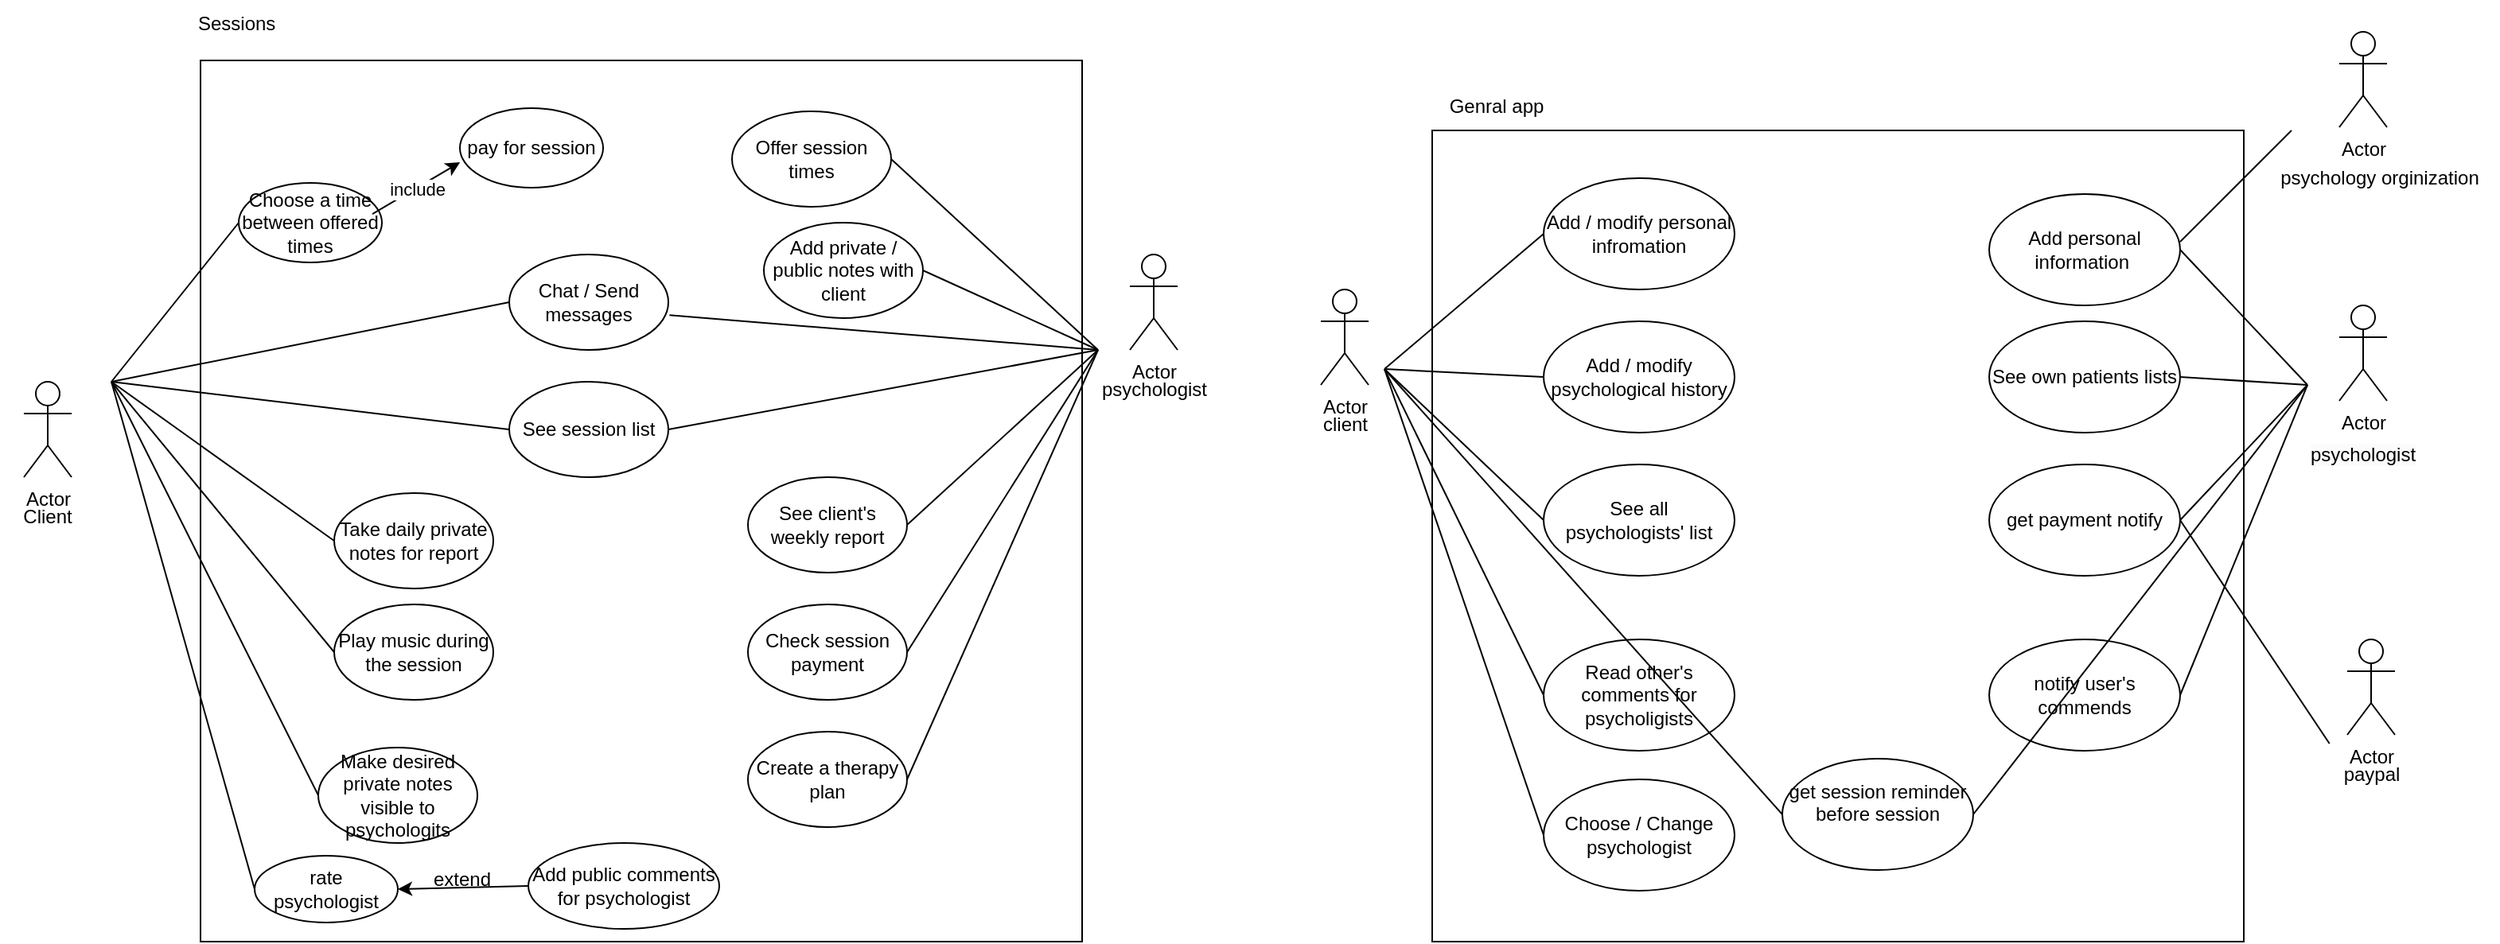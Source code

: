 <mxfile version="24.8.8">
  <diagram name="Page-1" id="b5b7bab2-c9e2-2cf4-8b2a-24fd1a2a6d21">
    <mxGraphModel dx="1908" dy="3616" grid="1" gridSize="10" guides="1" tooltips="1" connect="1" arrows="1" fold="1" page="1" pageScale="1" pageWidth="827" pageHeight="1169" background="none" math="0" shadow="0">
      <root>
        <mxCell id="0" />
        <mxCell id="1" parent="0" />
        <mxCell id="3qdfxk0Ov2vLYJv6HYns-1" value="Actor" style="shape=umlActor;verticalLabelPosition=bottom;verticalAlign=top;html=1;outlineConnect=0;" vertex="1" parent="1">
          <mxGeometry x="35" y="-2050" width="30" height="60" as="geometry" />
        </mxCell>
        <mxCell id="3qdfxk0Ov2vLYJv6HYns-5" value="&lt;span style=&quot;color: rgba(0, 0, 0, 0); font-family: monospace; font-size: 0px; text-align: start; text-wrap-mode: nowrap;&quot;&gt;%3CmxGraphModel%3E%3Croot%3E%3CmxCell%20id%3D%220%22%2F%3E%3CmxCell%20id%3D%221%22%20parent%3D%220%22%2F%3E%3CmxCell%20id%3D%222%22%20value%3D%22%22%20style%3D%22ellipse%3BwhiteSpace%3Dwrap%3Bhtml%3D1%3BfillColor%3Dnone%3B%22%20vertex%3D%221%22%20parent%3D%221%22%3E%3CmxGeometry%20x%3D%22270%22%20y%3D%22-810%22%20width%3D%22100%22%20height%3D%2260%22%20as%3D%22geometry%22%2F%3E%3C%2FmxCell%3E%3C%2Froot%3E%3C%2FmxGraphModel%3E&lt;/span&gt;" style="whiteSpace=wrap;html=1;aspect=fixed;fillColor=none;" vertex="1" parent="1">
          <mxGeometry x="146" y="-2252" width="554" height="554" as="geometry" />
        </mxCell>
        <mxCell id="3qdfxk0Ov2vLYJv6HYns-9" value="Client" style="text;html=1;align=center;verticalAlign=middle;whiteSpace=wrap;rounded=0;" vertex="1" parent="1">
          <mxGeometry x="20" y="-1980" width="60" height="30" as="geometry" />
        </mxCell>
        <mxCell id="3qdfxk0Ov2vLYJv6HYns-10" value="Actor" style="shape=umlActor;verticalLabelPosition=bottom;verticalAlign=top;html=1;outlineConnect=0;" vertex="1" parent="1">
          <mxGeometry x="730" y="-2130" width="30" height="60" as="geometry" />
        </mxCell>
        <mxCell id="3qdfxk0Ov2vLYJv6HYns-12" value="psychologist" style="text;html=1;align=center;verticalAlign=middle;resizable=0;points=[];autosize=1;strokeColor=none;fillColor=none;" vertex="1" parent="1">
          <mxGeometry x="700" y="-2060" width="90" height="30" as="geometry" />
        </mxCell>
        <mxCell id="3qdfxk0Ov2vLYJv6HYns-14" value="Sessions&amp;nbsp;" style="text;html=1;align=center;verticalAlign=middle;resizable=0;points=[];autosize=1;strokeColor=none;fillColor=none;" vertex="1" parent="1">
          <mxGeometry x="130" y="-2290" width="80" height="30" as="geometry" />
        </mxCell>
        <mxCell id="3qdfxk0Ov2vLYJv6HYns-16" value="Choose a time between offered times" style="ellipse;whiteSpace=wrap;html=1;fillColor=none;" vertex="1" parent="1">
          <mxGeometry x="170" y="-2175" width="90" height="50" as="geometry" />
        </mxCell>
        <mxCell id="3qdfxk0Ov2vLYJv6HYns-18" value="See session list" style="ellipse;whiteSpace=wrap;html=1;fillColor=none;" vertex="1" parent="1">
          <mxGeometry x="340" y="-2050" width="100" height="60" as="geometry" />
        </mxCell>
        <mxCell id="3qdfxk0Ov2vLYJv6HYns-19" value="Play music during the session" style="ellipse;whiteSpace=wrap;html=1;fillColor=none;" vertex="1" parent="1">
          <mxGeometry x="230" y="-1910" width="100" height="60" as="geometry" />
        </mxCell>
        <mxCell id="3qdfxk0Ov2vLYJv6HYns-20" value="Take daily private notes for report" style="ellipse;whiteSpace=wrap;html=1;fillColor=none;" vertex="1" parent="1">
          <mxGeometry x="230" y="-1980" width="100" height="60" as="geometry" />
        </mxCell>
        <mxCell id="3qdfxk0Ov2vLYJv6HYns-21" value="Make desired private notes visible to psychologits" style="ellipse;whiteSpace=wrap;html=1;fillColor=none;" vertex="1" parent="1">
          <mxGeometry x="220" y="-1820" width="100" height="60" as="geometry" />
        </mxCell>
        <mxCell id="3qdfxk0Ov2vLYJv6HYns-22" value="Chat / Send messages" style="ellipse;whiteSpace=wrap;html=1;fillColor=none;" vertex="1" parent="1">
          <mxGeometry x="340" y="-2130" width="100" height="60" as="geometry" />
        </mxCell>
        <mxCell id="3qdfxk0Ov2vLYJv6HYns-24" value="Add private / public notes with client" style="ellipse;whiteSpace=wrap;html=1;fillColor=none;" vertex="1" parent="1">
          <mxGeometry x="500" y="-2150" width="100" height="60" as="geometry" />
        </mxCell>
        <mxCell id="3qdfxk0Ov2vLYJv6HYns-25" value="See client&#39;s weekly report" style="ellipse;whiteSpace=wrap;html=1;fillColor=none;" vertex="1" parent="1">
          <mxGeometry x="490" y="-1990" width="100" height="60" as="geometry" />
        </mxCell>
        <mxCell id="3qdfxk0Ov2vLYJv6HYns-26" value="Check session payment" style="ellipse;whiteSpace=wrap;html=1;fillColor=none;" vertex="1" parent="1">
          <mxGeometry x="490" y="-1910" width="100" height="60" as="geometry" />
        </mxCell>
        <mxCell id="3qdfxk0Ov2vLYJv6HYns-27" value="Create a therapy plan" style="ellipse;whiteSpace=wrap;html=1;fillColor=none;" vertex="1" parent="1">
          <mxGeometry x="490" y="-1830" width="100" height="60" as="geometry" />
        </mxCell>
        <mxCell id="3qdfxk0Ov2vLYJv6HYns-28" value="Offer session times" style="ellipse;whiteSpace=wrap;html=1;fillColor=none;" vertex="1" parent="1">
          <mxGeometry x="480" y="-2220" width="100" height="60" as="geometry" />
        </mxCell>
        <mxCell id="3qdfxk0Ov2vLYJv6HYns-29" value="" style="endArrow=none;html=1;rounded=0;entryX=0;entryY=0.5;entryDx=0;entryDy=0;" edge="1" parent="1" target="3qdfxk0Ov2vLYJv6HYns-16">
          <mxGeometry width="50" height="50" relative="1" as="geometry">
            <mxPoint x="90" y="-2050" as="sourcePoint" />
            <mxPoint x="420" y="-2000" as="targetPoint" />
          </mxGeometry>
        </mxCell>
        <mxCell id="3qdfxk0Ov2vLYJv6HYns-32" value="" style="endArrow=none;html=1;rounded=0;entryX=0;entryY=0.5;entryDx=0;entryDy=0;" edge="1" parent="1" target="3qdfxk0Ov2vLYJv6HYns-18">
          <mxGeometry width="50" height="50" relative="1" as="geometry">
            <mxPoint x="90" y="-2050" as="sourcePoint" />
            <mxPoint x="220" y="-2080" as="targetPoint" />
          </mxGeometry>
        </mxCell>
        <mxCell id="3qdfxk0Ov2vLYJv6HYns-33" value="" style="endArrow=none;html=1;rounded=0;entryX=0;entryY=0.5;entryDx=0;entryDy=0;" edge="1" parent="1" target="3qdfxk0Ov2vLYJv6HYns-19">
          <mxGeometry width="50" height="50" relative="1" as="geometry">
            <mxPoint x="90" y="-2050" as="sourcePoint" />
            <mxPoint x="220" y="-2010" as="targetPoint" />
          </mxGeometry>
        </mxCell>
        <mxCell id="3qdfxk0Ov2vLYJv6HYns-34" value="" style="endArrow=none;html=1;rounded=0;entryX=0;entryY=0.5;entryDx=0;entryDy=0;" edge="1" parent="1" target="3qdfxk0Ov2vLYJv6HYns-20">
          <mxGeometry width="50" height="50" relative="1" as="geometry">
            <mxPoint x="90" y="-2050" as="sourcePoint" />
            <mxPoint x="210" y="-1930" as="targetPoint" />
          </mxGeometry>
        </mxCell>
        <mxCell id="3qdfxk0Ov2vLYJv6HYns-35" value="" style="endArrow=none;html=1;rounded=0;entryX=0;entryY=0.5;entryDx=0;entryDy=0;" edge="1" parent="1" target="3qdfxk0Ov2vLYJv6HYns-21">
          <mxGeometry width="50" height="50" relative="1" as="geometry">
            <mxPoint x="90" y="-2050" as="sourcePoint" />
            <mxPoint x="210" y="-1800" as="targetPoint" />
          </mxGeometry>
        </mxCell>
        <mxCell id="3qdfxk0Ov2vLYJv6HYns-36" value="" style="endArrow=none;html=1;rounded=0;exitX=1;exitY=0.5;exitDx=0;exitDy=0;" edge="1" parent="1" source="3qdfxk0Ov2vLYJv6HYns-28">
          <mxGeometry width="50" height="50" relative="1" as="geometry">
            <mxPoint x="360" y="-1980" as="sourcePoint" />
            <mxPoint x="710" y="-2070" as="targetPoint" />
          </mxGeometry>
        </mxCell>
        <mxCell id="3qdfxk0Ov2vLYJv6HYns-38" value="" style="endArrow=none;html=1;rounded=0;exitX=1;exitY=0.5;exitDx=0;exitDy=0;" edge="1" parent="1" source="3qdfxk0Ov2vLYJv6HYns-24">
          <mxGeometry width="50" height="50" relative="1" as="geometry">
            <mxPoint x="590" y="-2100" as="sourcePoint" />
            <mxPoint x="710" y="-2070" as="targetPoint" />
          </mxGeometry>
        </mxCell>
        <mxCell id="3qdfxk0Ov2vLYJv6HYns-40" value="" style="endArrow=none;html=1;rounded=0;exitX=1;exitY=0.5;exitDx=0;exitDy=0;" edge="1" parent="1" source="3qdfxk0Ov2vLYJv6HYns-26">
          <mxGeometry width="50" height="50" relative="1" as="geometry">
            <mxPoint x="600" y="-1950" as="sourcePoint" />
            <mxPoint x="710" y="-2070" as="targetPoint" />
          </mxGeometry>
        </mxCell>
        <mxCell id="3qdfxk0Ov2vLYJv6HYns-41" value="" style="endArrow=none;html=1;rounded=0;exitX=1;exitY=0.5;exitDx=0;exitDy=0;" edge="1" parent="1">
          <mxGeometry width="50" height="50" relative="1" as="geometry">
            <mxPoint x="590" y="-1800" as="sourcePoint" />
            <mxPoint x="710" y="-2070" as="targetPoint" />
          </mxGeometry>
        </mxCell>
        <mxCell id="3qdfxk0Ov2vLYJv6HYns-42" value="" style="endArrow=none;html=1;rounded=0;exitX=1.007;exitY=0.636;exitDx=0;exitDy=0;exitPerimeter=0;" edge="1" parent="1" source="3qdfxk0Ov2vLYJv6HYns-22">
          <mxGeometry width="50" height="50" relative="1" as="geometry">
            <mxPoint x="360" y="-1980" as="sourcePoint" />
            <mxPoint x="710" y="-2070" as="targetPoint" />
          </mxGeometry>
        </mxCell>
        <mxCell id="3qdfxk0Ov2vLYJv6HYns-43" value="" style="endArrow=none;html=1;rounded=0;exitX=0;exitY=0.5;exitDx=0;exitDy=0;" edge="1" parent="1" source="3qdfxk0Ov2vLYJv6HYns-22">
          <mxGeometry width="50" height="50" relative="1" as="geometry">
            <mxPoint x="450" y="-2090" as="sourcePoint" />
            <mxPoint x="90" y="-2050" as="targetPoint" />
          </mxGeometry>
        </mxCell>
        <mxCell id="3qdfxk0Ov2vLYJv6HYns-44" value="" style="endArrow=none;html=1;rounded=0;exitX=1;exitY=0.5;exitDx=0;exitDy=0;" edge="1" parent="1" source="3qdfxk0Ov2vLYJv6HYns-18">
          <mxGeometry width="50" height="50" relative="1" as="geometry">
            <mxPoint x="450" y="-2090" as="sourcePoint" />
            <mxPoint x="710" y="-2070" as="targetPoint" />
          </mxGeometry>
        </mxCell>
        <mxCell id="3qdfxk0Ov2vLYJv6HYns-49" value="&lt;span style=&quot;color: rgba(0, 0, 0, 0); font-family: monospace; font-size: 0px; text-align: start; text-wrap-mode: nowrap;&quot;&gt;%3CmxGraphModel%3E%3Croot%3E%3CmxCell%20id%3D%220%22%2F%3E%3CmxCell%20id%3D%221%22%20parent%3D%220%22%2F%3E%3CmxCell%20id%3D%222%22%20value%3D%22Add%20personal%20information%26amp%3Bnbsp%3B%22%20style%3D%22ellipse%3BwhiteSpace%3Dwrap%3Bhtml%3D1%3BfillColor%3Dnone%3B%22%20vertex%3D%221%22%20parent%3D%221%22%3E%3CmxGeometry%20x%3D%221360%22%20y%3D%22-1080%22%20width%3D%22120%22%20height%3D%2270%22%20as%3D%22geometry%22%2F%3E%3C%2FmxCell%3E%3C%2Froot%3E%3C%2FmxGraphModel%3E&lt;/span&gt;" style="whiteSpace=wrap;html=1;aspect=fixed;fillColor=none;" vertex="1" parent="1">
          <mxGeometry x="920" y="-2208" width="510" height="510" as="geometry" />
        </mxCell>
        <mxCell id="3qdfxk0Ov2vLYJv6HYns-50" value="Actor" style="shape=umlActor;verticalLabelPosition=bottom;verticalAlign=top;html=1;outlineConnect=0;" vertex="1" parent="1">
          <mxGeometry x="850" y="-2108" width="30" height="60" as="geometry" />
        </mxCell>
        <mxCell id="3qdfxk0Ov2vLYJv6HYns-52" value="client" style="text;html=1;align=center;verticalAlign=middle;resizable=0;points=[];autosize=1;strokeColor=none;fillColor=none;" vertex="1" parent="1">
          <mxGeometry x="840" y="-2038" width="50" height="30" as="geometry" />
        </mxCell>
        <mxCell id="3qdfxk0Ov2vLYJv6HYns-53" value="Actor" style="shape=umlActor;verticalLabelPosition=bottom;verticalAlign=top;html=1;outlineConnect=0;" vertex="1" parent="1">
          <mxGeometry x="1490" y="-2098" width="30" height="60" as="geometry" />
        </mxCell>
        <mxCell id="3qdfxk0Ov2vLYJv6HYns-54" value="&lt;span style=&quot;color: rgb(0, 0, 0); font-family: Helvetica; font-size: 12px; font-style: normal; font-variant-ligatures: normal; font-variant-caps: normal; font-weight: 400; letter-spacing: normal; orphans: 2; text-align: center; text-indent: 0px; text-transform: none; widows: 2; word-spacing: 0px; -webkit-text-stroke-width: 0px; white-space: nowrap; background-color: rgb(251, 251, 251); text-decoration-thickness: initial; text-decoration-style: initial; text-decoration-color: initial; display: inline !important; float: none;&quot;&gt;psychologist&lt;/span&gt;" style="text;whiteSpace=wrap;html=1;" vertex="1" parent="1">
          <mxGeometry x="1470" y="-2018" width="80" height="40" as="geometry" />
        </mxCell>
        <mxCell id="3qdfxk0Ov2vLYJv6HYns-55" value="Genral app" style="text;html=1;align=center;verticalAlign=middle;resizable=0;points=[];autosize=1;strokeColor=none;fillColor=none;" vertex="1" parent="1">
          <mxGeometry x="920" y="-2238" width="80" height="30" as="geometry" />
        </mxCell>
        <mxCell id="3qdfxk0Ov2vLYJv6HYns-56" value="Add / modify&amp;nbsp;personal infromation" style="ellipse;whiteSpace=wrap;html=1;fillColor=none;" vertex="1" parent="1">
          <mxGeometry x="990" y="-2178" width="120" height="70" as="geometry" />
        </mxCell>
        <mxCell id="3qdfxk0Ov2vLYJv6HYns-57" value="Add / modify psychological history" style="ellipse;whiteSpace=wrap;html=1;fillColor=none;" vertex="1" parent="1">
          <mxGeometry x="990" y="-2088" width="120" height="70" as="geometry" />
        </mxCell>
        <mxCell id="3qdfxk0Ov2vLYJv6HYns-59" value="See all&lt;div&gt;&amp;nbsp;psychologists&#39; list&amp;nbsp;&lt;/div&gt;" style="ellipse;whiteSpace=wrap;html=1;fillColor=none;" vertex="1" parent="1">
          <mxGeometry x="990" y="-1998" width="120" height="70" as="geometry" />
        </mxCell>
        <mxCell id="3qdfxk0Ov2vLYJv6HYns-60" value="Read other&#39;s comments for psycholigists" style="ellipse;whiteSpace=wrap;html=1;fillColor=none;" vertex="1" parent="1">
          <mxGeometry x="990" y="-1888" width="120" height="70" as="geometry" />
        </mxCell>
        <mxCell id="3qdfxk0Ov2vLYJv6HYns-61" value="Add public comments for psychologist" style="ellipse;whiteSpace=wrap;html=1;fillColor=none;" vertex="1" parent="1">
          <mxGeometry x="352" y="-1760" width="120" height="54" as="geometry" />
        </mxCell>
        <mxCell id="3qdfxk0Ov2vLYJv6HYns-62" value="" style="endArrow=none;html=1;rounded=0;entryX=0;entryY=0.5;entryDx=0;entryDy=0;" edge="1" parent="1" target="3qdfxk0Ov2vLYJv6HYns-75">
          <mxGeometry width="50" height="50" relative="1" as="geometry">
            <mxPoint x="90" y="-2050" as="sourcePoint" />
            <mxPoint x="120" y="-1650" as="targetPoint" />
          </mxGeometry>
        </mxCell>
        <mxCell id="3qdfxk0Ov2vLYJv6HYns-63" value="Add personal information&amp;nbsp;" style="ellipse;whiteSpace=wrap;html=1;fillColor=none;" vertex="1" parent="1">
          <mxGeometry x="1270" y="-2168" width="120" height="70" as="geometry" />
        </mxCell>
        <mxCell id="3qdfxk0Ov2vLYJv6HYns-64" value="See own patients lists" style="ellipse;whiteSpace=wrap;html=1;fillColor=none;" vertex="1" parent="1">
          <mxGeometry x="1270" y="-2088" width="120" height="70" as="geometry" />
        </mxCell>
        <mxCell id="3qdfxk0Ov2vLYJv6HYns-65" value="get payment notify" style="ellipse;whiteSpace=wrap;html=1;fillColor=none;" vertex="1" parent="1">
          <mxGeometry x="1270" y="-1998" width="120" height="70" as="geometry" />
        </mxCell>
        <mxCell id="3qdfxk0Ov2vLYJv6HYns-66" value="notify user&#39;s commends" style="ellipse;whiteSpace=wrap;html=1;fillColor=none;" vertex="1" parent="1">
          <mxGeometry x="1270" y="-1888" width="120" height="70" as="geometry" />
        </mxCell>
        <mxCell id="3qdfxk0Ov2vLYJv6HYns-67" value="" style="endArrow=none;html=1;rounded=0;entryX=0;entryY=0.5;entryDx=0;entryDy=0;" edge="1" parent="1" target="3qdfxk0Ov2vLYJv6HYns-56">
          <mxGeometry width="50" height="50" relative="1" as="geometry">
            <mxPoint x="890" y="-2058" as="sourcePoint" />
            <mxPoint x="1200" y="-1998" as="targetPoint" />
          </mxGeometry>
        </mxCell>
        <mxCell id="3qdfxk0Ov2vLYJv6HYns-68" value="" style="endArrow=none;html=1;rounded=0;entryX=0;entryY=0.5;entryDx=0;entryDy=0;" edge="1" parent="1" target="3qdfxk0Ov2vLYJv6HYns-57">
          <mxGeometry width="50" height="50" relative="1" as="geometry">
            <mxPoint x="890" y="-2058" as="sourcePoint" />
            <mxPoint x="1000" y="-2133" as="targetPoint" />
          </mxGeometry>
        </mxCell>
        <mxCell id="3qdfxk0Ov2vLYJv6HYns-69" value="" style="endArrow=none;html=1;rounded=0;entryX=0;entryY=0.5;entryDx=0;entryDy=0;" edge="1" parent="1" target="3qdfxk0Ov2vLYJv6HYns-59">
          <mxGeometry width="50" height="50" relative="1" as="geometry">
            <mxPoint x="890" y="-2058" as="sourcePoint" />
            <mxPoint x="1000" y="-2043" as="targetPoint" />
          </mxGeometry>
        </mxCell>
        <mxCell id="3qdfxk0Ov2vLYJv6HYns-70" value="" style="endArrow=none;html=1;rounded=0;entryX=0;entryY=0.5;entryDx=0;entryDy=0;" edge="1" parent="1" target="3qdfxk0Ov2vLYJv6HYns-60">
          <mxGeometry width="50" height="50" relative="1" as="geometry">
            <mxPoint x="890" y="-2058" as="sourcePoint" />
            <mxPoint x="990" y="-1940.5" as="targetPoint" />
          </mxGeometry>
        </mxCell>
        <mxCell id="3qdfxk0Ov2vLYJv6HYns-71" value="" style="endArrow=none;html=1;rounded=0;exitX=1;exitY=0.5;exitDx=0;exitDy=0;" edge="1" parent="1" source="3qdfxk0Ov2vLYJv6HYns-63">
          <mxGeometry width="50" height="50" relative="1" as="geometry">
            <mxPoint x="1150" y="-1898" as="sourcePoint" />
            <mxPoint x="1470" y="-2048" as="targetPoint" />
          </mxGeometry>
        </mxCell>
        <mxCell id="3qdfxk0Ov2vLYJv6HYns-72" value="" style="endArrow=none;html=1;rounded=0;exitX=1;exitY=0.5;exitDx=0;exitDy=0;" edge="1" parent="1" source="3qdfxk0Ov2vLYJv6HYns-64">
          <mxGeometry width="50" height="50" relative="1" as="geometry">
            <mxPoint x="1400" y="-2123" as="sourcePoint" />
            <mxPoint x="1470" y="-2048" as="targetPoint" />
          </mxGeometry>
        </mxCell>
        <mxCell id="3qdfxk0Ov2vLYJv6HYns-73" value="" style="endArrow=none;html=1;rounded=0;exitX=1;exitY=0.5;exitDx=0;exitDy=0;" edge="1" parent="1" source="3qdfxk0Ov2vLYJv6HYns-65">
          <mxGeometry width="50" height="50" relative="1" as="geometry">
            <mxPoint x="1400" y="-2043" as="sourcePoint" />
            <mxPoint x="1470" y="-2048" as="targetPoint" />
          </mxGeometry>
        </mxCell>
        <mxCell id="3qdfxk0Ov2vLYJv6HYns-74" value="" style="endArrow=none;html=1;rounded=0;exitX=1;exitY=0.5;exitDx=0;exitDy=0;" edge="1" parent="1" source="3qdfxk0Ov2vLYJv6HYns-66">
          <mxGeometry width="50" height="50" relative="1" as="geometry">
            <mxPoint x="1410" y="-1953" as="sourcePoint" />
            <mxPoint x="1470" y="-2048" as="targetPoint" />
          </mxGeometry>
        </mxCell>
        <mxCell id="3qdfxk0Ov2vLYJv6HYns-75" value="rate psychologist" style="ellipse;whiteSpace=wrap;html=1;fillColor=none;" vertex="1" parent="1">
          <mxGeometry x="180" y="-1752" width="90" height="42" as="geometry" />
        </mxCell>
        <mxCell id="3qdfxk0Ov2vLYJv6HYns-77" value="extend" style="text;html=1;align=center;verticalAlign=middle;resizable=0;points=[];autosize=1;strokeColor=none;fillColor=none;" vertex="1" parent="1">
          <mxGeometry x="280" y="-1752" width="60" height="30" as="geometry" />
        </mxCell>
        <mxCell id="3qdfxk0Ov2vLYJv6HYns-79" value="" style="endArrow=classic;html=1;rounded=0;exitX=0;exitY=0.5;exitDx=0;exitDy=0;entryX=1;entryY=0.5;entryDx=0;entryDy=0;" edge="1" parent="1" source="3qdfxk0Ov2vLYJv6HYns-61" target="3qdfxk0Ov2vLYJv6HYns-75">
          <mxGeometry width="50" height="50" relative="1" as="geometry">
            <mxPoint x="430" y="-1870" as="sourcePoint" />
            <mxPoint x="480" y="-1920" as="targetPoint" />
          </mxGeometry>
        </mxCell>
        <mxCell id="3qdfxk0Ov2vLYJv6HYns-81" value="" style="endArrow=none;html=1;rounded=0;entryX=1;entryY=0.5;entryDx=0;entryDy=0;" edge="1" parent="1" target="3qdfxk0Ov2vLYJv6HYns-25">
          <mxGeometry width="50" height="50" relative="1" as="geometry">
            <mxPoint x="710" y="-2070" as="sourcePoint" />
            <mxPoint x="480" y="-1920" as="targetPoint" />
          </mxGeometry>
        </mxCell>
        <object label="Actor" id="3qdfxk0Ov2vLYJv6HYns-82">
          <mxCell style="shape=umlActor;verticalLabelPosition=bottom;verticalAlign=top;html=1;outlineConnect=0;" vertex="1" parent="1">
            <mxGeometry x="1490" y="-2270" width="30" height="60" as="geometry" />
          </mxCell>
        </object>
        <mxCell id="3qdfxk0Ov2vLYJv6HYns-83" value="psychology orginization" style="text;html=1;align=center;verticalAlign=middle;resizable=0;points=[];autosize=1;strokeColor=none;fillColor=none;" vertex="1" parent="1">
          <mxGeometry x="1440" y="-2193" width="150" height="30" as="geometry" />
        </mxCell>
        <mxCell id="3qdfxk0Ov2vLYJv6HYns-84" value="" style="endArrow=none;html=1;rounded=0;" edge="1" parent="1">
          <mxGeometry width="50" height="50" relative="1" as="geometry">
            <mxPoint x="1390" y="-2138" as="sourcePoint" />
            <mxPoint x="1460" y="-2208" as="targetPoint" />
          </mxGeometry>
        </mxCell>
        <mxCell id="3qdfxk0Ov2vLYJv6HYns-88" value="Actor" style="shape=umlActor;verticalLabelPosition=bottom;verticalAlign=top;html=1;outlineConnect=0;" vertex="1" parent="1">
          <mxGeometry x="1495" y="-1888" width="30" height="60" as="geometry" />
        </mxCell>
        <mxCell id="3qdfxk0Ov2vLYJv6HYns-89" value="paypal" style="text;html=1;align=center;verticalAlign=middle;resizable=0;points=[];autosize=1;strokeColor=none;fillColor=none;" vertex="1" parent="1">
          <mxGeometry x="1480" y="-1818" width="60" height="30" as="geometry" />
        </mxCell>
        <mxCell id="3qdfxk0Ov2vLYJv6HYns-90" value="" style="endArrow=none;html=1;rounded=0;entryX=0.064;entryY=-0.151;entryDx=0;entryDy=0;entryPerimeter=0;exitX=1;exitY=0.5;exitDx=0;exitDy=0;" edge="1" parent="1" source="3qdfxk0Ov2vLYJv6HYns-65" target="3qdfxk0Ov2vLYJv6HYns-89">
          <mxGeometry width="50" height="50" relative="1" as="geometry">
            <mxPoint x="1180" y="-1848" as="sourcePoint" />
            <mxPoint x="1230" y="-1898" as="targetPoint" />
          </mxGeometry>
        </mxCell>
        <mxCell id="3qdfxk0Ov2vLYJv6HYns-92" value="pay for session" style="ellipse;whiteSpace=wrap;html=1;fillColor=none;" vertex="1" parent="1">
          <mxGeometry x="309" y="-2222" width="90" height="50" as="geometry" />
        </mxCell>
        <mxCell id="3qdfxk0Ov2vLYJv6HYns-93" value="" style="endArrow=classic;html=1;rounded=0;entryX=0.001;entryY=0.681;entryDx=0;entryDy=0;entryPerimeter=0;" edge="1" parent="1" target="3qdfxk0Ov2vLYJv6HYns-92">
          <mxGeometry relative="1" as="geometry">
            <mxPoint x="254" y="-2155.48" as="sourcePoint" />
            <mxPoint x="354" y="-2155.48" as="targetPoint" />
          </mxGeometry>
        </mxCell>
        <mxCell id="3qdfxk0Ov2vLYJv6HYns-97" value="include" style="edgeLabel;html=1;align=center;verticalAlign=middle;resizable=0;points=[];" vertex="1" connectable="0" parent="3qdfxk0Ov2vLYJv6HYns-93">
          <mxGeometry x="0.008" y="-1" relative="1" as="geometry">
            <mxPoint as="offset" />
          </mxGeometry>
        </mxCell>
        <mxCell id="3qdfxk0Ov2vLYJv6HYns-98" value="Choose / Change psychologist" style="ellipse;whiteSpace=wrap;html=1;fillColor=none;" vertex="1" parent="1">
          <mxGeometry x="990" y="-1800" width="120" height="70" as="geometry" />
        </mxCell>
        <mxCell id="3qdfxk0Ov2vLYJv6HYns-99" value="" style="endArrow=none;html=1;rounded=0;entryX=0;entryY=0.5;entryDx=0;entryDy=0;" edge="1" parent="1" target="3qdfxk0Ov2vLYJv6HYns-98">
          <mxGeometry width="50" height="50" relative="1" as="geometry">
            <mxPoint x="890" y="-2058" as="sourcePoint" />
            <mxPoint x="1140" y="-1998" as="targetPoint" />
          </mxGeometry>
        </mxCell>
        <mxCell id="3qdfxk0Ov2vLYJv6HYns-100" value="get session reminder before session&lt;div&gt;&amp;nbsp;&lt;/div&gt;" style="ellipse;whiteSpace=wrap;html=1;fillColor=none;" vertex="1" parent="1">
          <mxGeometry x="1140" y="-1813" width="120" height="70" as="geometry" />
        </mxCell>
        <mxCell id="3qdfxk0Ov2vLYJv6HYns-102" value="" style="endArrow=none;html=1;rounded=0;entryX=0;entryY=0.5;entryDx=0;entryDy=0;" edge="1" parent="1" target="3qdfxk0Ov2vLYJv6HYns-100">
          <mxGeometry width="50" height="50" relative="1" as="geometry">
            <mxPoint x="890" y="-2058" as="sourcePoint" />
            <mxPoint x="1200" y="-1958" as="targetPoint" />
          </mxGeometry>
        </mxCell>
        <mxCell id="3qdfxk0Ov2vLYJv6HYns-103" value="" style="endArrow=none;html=1;rounded=0;exitX=1;exitY=0.5;exitDx=0;exitDy=0;" edge="1" parent="1" source="3qdfxk0Ov2vLYJv6HYns-100">
          <mxGeometry width="50" height="50" relative="1" as="geometry">
            <mxPoint x="1150" y="-1908" as="sourcePoint" />
            <mxPoint x="1470" y="-2048" as="targetPoint" />
          </mxGeometry>
        </mxCell>
      </root>
    </mxGraphModel>
  </diagram>
</mxfile>
